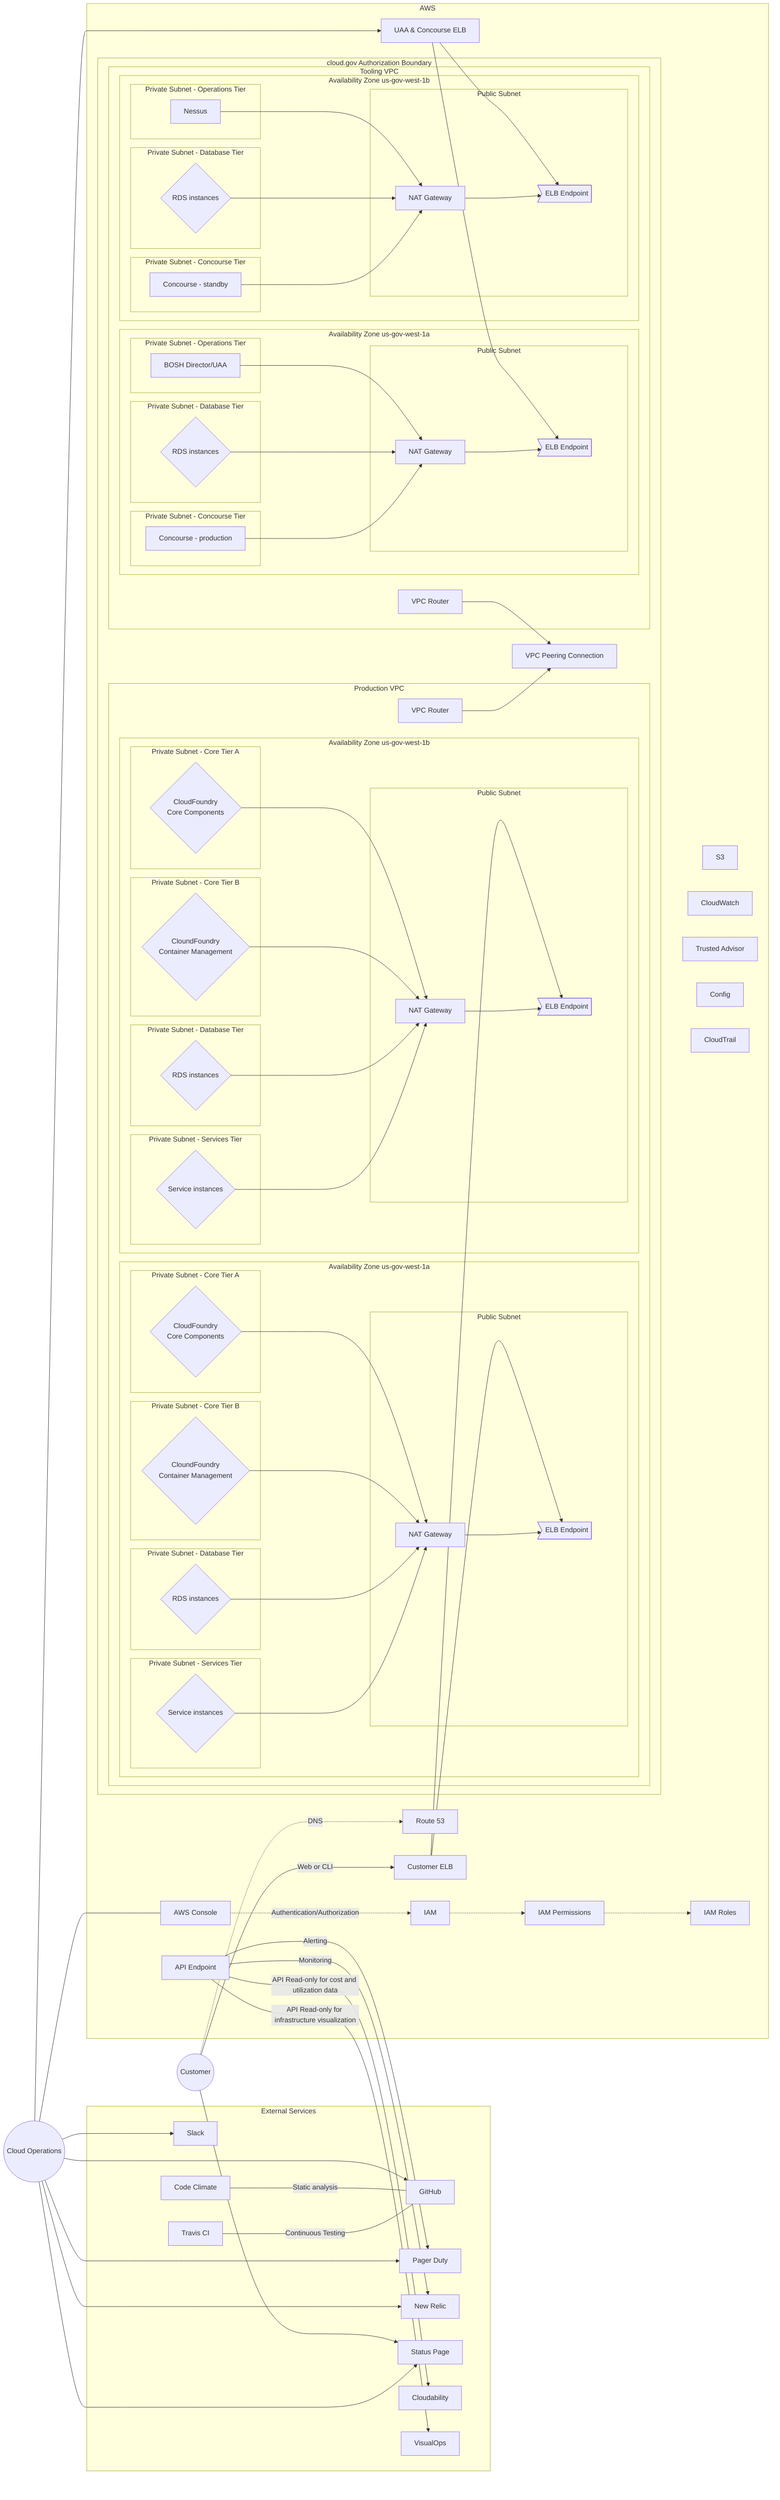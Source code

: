 %% title: 10-1 Network
%% description: Section 10 - System Environment - Figure 10-1 Network
graph LR
  subgraph External Services
    github["GitHub"]
    slack["Slack"]
    pagerduty["Pager Duty"]
    newrelic["New Relic"]
    statuspage["Status Page"]
    codeclimate["Code Climate"]
    travis["Travis CI"]
    cloudability["Cloudability"]
    visualops["VisualOps"]
  end
  subgraph AWS
    api["API Endpoint"]
    apps-elb["Customer ELB"]
    ops-elb["UAA & Concourse ELB"]
    s3["S3"]
    cloudwatch["CloudWatch"]
    advisor["Trusted Advisor"]
    config["Config"]
    cloudtrail["CloudTrail"]
    route53["Route 53"]
    iam["IAM"]
    iam-perms["IAM Permissions"]
    iam-roles["IAM Roles"]
    aws-console["AWS Console"]
    subgraph cloud.gov Authorization Boundary
      subgraph Production VPC
        subgraph Availability Zone us-gov-west-1a
          subgraph Public Subnet
            prod-nat-1a["NAT Gateway"]
            prod-elb-endpoint-1a>"ELB Endpoint"]
          end
          subgraph Private Subnet - Core Tier A
            prod-cf-1a{"CloudFoundry<br>Core Components"}
          end
          subgraph Private Subnet - Core Tier B
            prod-diego-1a{"CloundFoundry<br>Container Management"}
          end
          subgraph Private Subnet - Database Tier
            prod-rds-1a{"RDS instances"}
          end
          subgraph Private Subnet - Services Tier
            prod-services-1a{"Service instances"}
          end
        end
        subgraph Availability Zone us-gov-west-1b
          subgraph Public Subnet
            prod-nat-1b["NAT Gateway"]
            prod-elb-endpoint-1b>"ELB Endpoint"]
          end
          subgraph Private Subnet - Core Tier A
            prod-cf-1b{"CloudFoundry<br>Core Components"}
          end
          subgraph Private Subnet - Core Tier B
            prod-diego-1b{"CloundFoundry<br>Container Management"}
          end
          subgraph Private Subnet - Database Tier
            prod-rds-1b{"RDS instances"}
          end
          subgraph Private Subnet - Services Tier
            prod-services-1b{"Service instances"}
          end
        end
        vpc-router-prod["VPC Router"]
      end
      vpc-peering["VPC Peering Connection"]
      subgraph Tooling VPC
        subgraph Availability Zone us-gov-west-1a
          subgraph Public Subnet
            tooling-nat-1a["NAT Gateway"]
            tooling-elb-endpoint-1a>"ELB Endpoint"]
          end
          subgraph Private Subnet - Operations Tier
            tooling-ops-1a["BOSH Director/UAA"]
          end
          subgraph Private Subnet - Database Tier
            tooling-rds-1a{"RDS instances"}
          end
          subgraph Private Subnet - Concourse Tier
            tooling-concourse-1a["Concourse - production"]
          end
        end
        subgraph Availability Zone us-gov-west-1b
          subgraph Public Subnet
            tooling-nat-1b["NAT Gateway"]
            tooling-elb-endpoint-1b>"ELB Endpoint"]
          end
          subgraph Private Subnet - Operations Tier
            tooling-ops-1b["Nessus"]
          end
          subgraph Private Subnet - Database Tier
            tooling-rds-1b{"RDS instances"}
          end
          subgraph Private Subnet - Concourse Tier
            tooling-concourse-1b["Concourse - standby"]
          end
        end
        vpc-router-tooling["VPC Router"]
      end
    end
  end
  customer(("Customer"))
  ops(("Cloud Operations"))

  customer-.DNS.->route53
  customer--Web or CLI-->apps-elb
  customer-->statuspage

  ops-->ops-elb
  ops-->github
  ops-->slack
  ops---aws-console
  ops-->newrelic
  ops-->statuspage
  ops-->pagerduty

  codeclimate-- Static analysis --- github
  travis-- Continuous Testing --- github
  api--Monitoring-->newrelic
  api--Alerting-->pagerduty
  api--API Read-only for infrastructure visualization-->visualops
  api--API Read-only for cost and utilization data-->cloudability

  apps-elb-->prod-elb-endpoint-1a
  apps-elb-->prod-elb-endpoint-1b
  prod-nat-1a-->prod-elb-endpoint-1a
  prod-nat-1b-->prod-elb-endpoint-1b
  prod-cf-1a-->prod-nat-1a
  prod-cf-1b-->prod-nat-1b
  prod-diego-1a-->prod-nat-1a
  prod-diego-1b-->prod-nat-1b
  prod-rds-1a-->prod-nat-1a
  prod-rds-1b-->prod-nat-1b
  prod-services-1a-->prod-nat-1a
  prod-services-1b-->prod-nat-1b

  ops-elb-->tooling-elb-endpoint-1a
  ops-elb-->tooling-elb-endpoint-1b
  tooling-nat-1a-->tooling-elb-endpoint-1a
  tooling-nat-1b-->tooling-elb-endpoint-1b
  tooling-ops-1a-->tooling-nat-1a
  tooling-ops-1b-->tooling-nat-1b
  tooling-rds-1a-->tooling-nat-1a
  tooling-rds-1b-->tooling-nat-1b
  tooling-concourse-1a-->tooling-nat-1a
  tooling-concourse-1b-->tooling-nat-1b

  vpc-router-tooling-->vpc-peering
  vpc-router-prod-->vpc-peering
  aws-console-."Authentication/Authorization".->iam
  iam-.->iam-perms
  iam-perms-.->iam-roles